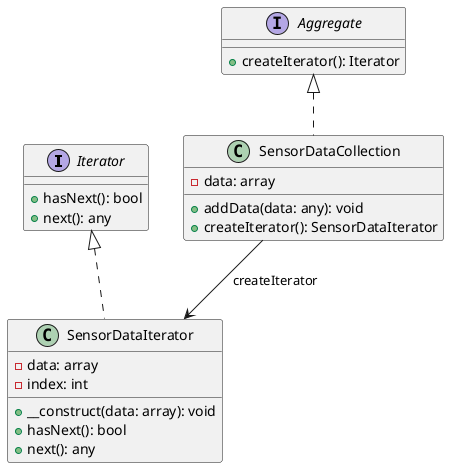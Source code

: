 @startuml
interface Iterator {
    +hasNext(): bool
    +next(): any
}

interface Aggregate {
    +createIterator(): Iterator
}

class SensorDataCollection implements Aggregate {
    -data: array
    +addData(data: any): void
    +createIterator(): SensorDataIterator
}

class SensorDataIterator implements Iterator {
    -data: array
    -index: int
    +__construct(data: array): void
    +hasNext(): bool
    +next(): any
}

SensorDataCollection --> SensorDataIterator: createIterator
@enduml